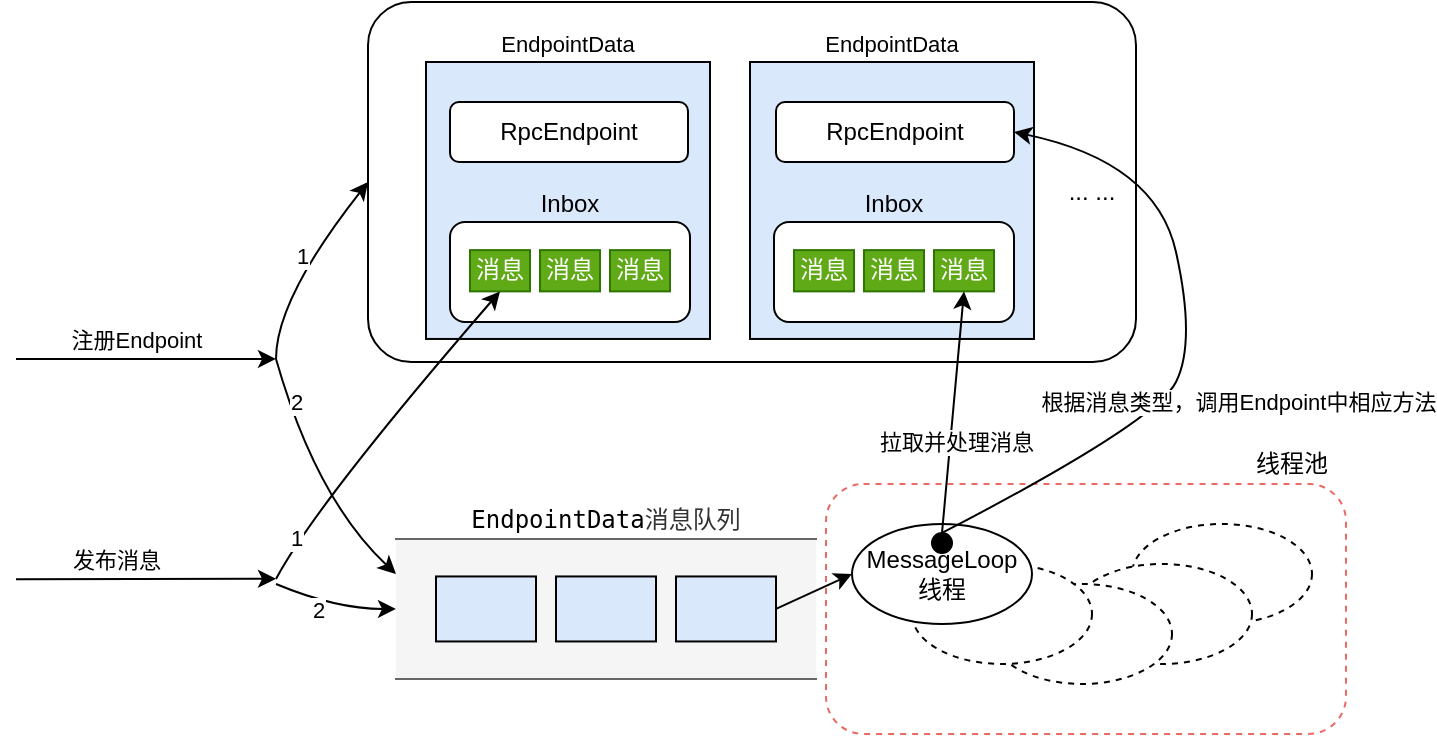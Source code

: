 <mxfile version="13.6.2" type="github">
  <diagram id="C5RBs43oDa-KdzZeNtuy" name="Page-1">
    <mxGraphModel dx="1640" dy="1621" grid="1" gridSize="10" guides="1" tooltips="1" connect="1" arrows="1" fold="1" page="1" pageScale="1" pageWidth="827" pageHeight="1169" math="0" shadow="0">
      <root>
        <mxCell id="WIyWlLk6GJQsqaUBKTNV-0" />
        <mxCell id="WIyWlLk6GJQsqaUBKTNV-1" parent="WIyWlLk6GJQsqaUBKTNV-0" />
        <mxCell id="Rbc1TjmeXXia_k8j4YUo-80" value="" style="rounded=1;whiteSpace=wrap;html=1;strokeColor=#000000;strokeWidth=1;fillColor=#ffffff;arcSize=12;" vertex="1" parent="WIyWlLk6GJQsqaUBKTNV-1">
          <mxGeometry x="-584" y="-1080" width="384" height="180" as="geometry" />
        </mxCell>
        <mxCell id="Rbc1TjmeXXia_k8j4YUo-50" value="" style="rounded=1;whiteSpace=wrap;html=1;dashed=1;fillColor=#ffffff;strokeColor=#EA6B66;strokeWidth=1;labelPosition=center;verticalLabelPosition=top;align=center;verticalAlign=bottom;" vertex="1" parent="WIyWlLk6GJQsqaUBKTNV-1">
          <mxGeometry x="-355" y="-839.02" width="260" height="125" as="geometry" />
        </mxCell>
        <mxCell id="Rbc1TjmeXXia_k8j4YUo-29" value="&lt;span style=&quot;color: rgb(0 , 0 , 0) ; background-color: rgb(255 , 255 , 255) ; font-family: &amp;#34;jetbrains mono&amp;#34; , monospace ; font-size: 9pt&quot;&gt;EndpointData&lt;/span&gt;消息队列" style="shape=partialRectangle;whiteSpace=wrap;html=1;left=0;right=0;fillColor=#f5f5f5;strokeColor=#666666;fontColor=#333333;labelPosition=center;verticalLabelPosition=top;align=center;verticalAlign=bottom;" vertex="1" parent="WIyWlLk6GJQsqaUBKTNV-1">
          <mxGeometry x="-570" y="-811.52" width="210" height="70" as="geometry" />
        </mxCell>
        <mxCell id="Rbc1TjmeXXia_k8j4YUo-32" value="" style="endArrow=classic;html=1;" edge="1" parent="WIyWlLk6GJQsqaUBKTNV-1">
          <mxGeometry width="50" height="50" relative="1" as="geometry">
            <mxPoint x="-760" y="-901.52" as="sourcePoint" />
            <mxPoint x="-630" y="-901.52" as="targetPoint" />
          </mxGeometry>
        </mxCell>
        <mxCell id="Rbc1TjmeXXia_k8j4YUo-33" value="注册Endpoint" style="edgeLabel;html=1;align=center;verticalAlign=middle;resizable=0;points=[];" vertex="1" connectable="0" parent="Rbc1TjmeXXia_k8j4YUo-32">
          <mxGeometry x="0.2" y="2" relative="1" as="geometry">
            <mxPoint x="-18.29" y="-8" as="offset" />
          </mxGeometry>
        </mxCell>
        <mxCell id="Rbc1TjmeXXia_k8j4YUo-34" value="" style="curved=1;endArrow=classic;html=1;entryX=0;entryY=0.5;entryDx=0;entryDy=0;" edge="1" parent="WIyWlLk6GJQsqaUBKTNV-1" target="Rbc1TjmeXXia_k8j4YUo-80">
          <mxGeometry width="50" height="50" relative="1" as="geometry">
            <mxPoint x="-630" y="-901.52" as="sourcePoint" />
            <mxPoint x="-560" y="-951.52" as="targetPoint" />
            <Array as="points">
              <mxPoint x="-630" y="-931.52" />
            </Array>
          </mxGeometry>
        </mxCell>
        <mxCell id="Rbc1TjmeXXia_k8j4YUo-37" value="1" style="edgeLabel;html=1;align=center;verticalAlign=middle;resizable=0;points=[];" vertex="1" connectable="0" parent="Rbc1TjmeXXia_k8j4YUo-34">
          <mxGeometry x="0.37" y="-5" relative="1" as="geometry">
            <mxPoint x="-16.93" y="7.3" as="offset" />
          </mxGeometry>
        </mxCell>
        <mxCell id="Rbc1TjmeXXia_k8j4YUo-36" value="" style="curved=1;endArrow=classic;html=1;entryX=0;entryY=0.25;entryDx=0;entryDy=0;" edge="1" parent="WIyWlLk6GJQsqaUBKTNV-1" target="Rbc1TjmeXXia_k8j4YUo-29">
          <mxGeometry width="50" height="50" relative="1" as="geometry">
            <mxPoint x="-630" y="-901.52" as="sourcePoint" />
            <mxPoint x="-470" y="-881.52" as="targetPoint" />
            <Array as="points">
              <mxPoint x="-610" y="-831.52" />
            </Array>
          </mxGeometry>
        </mxCell>
        <mxCell id="Rbc1TjmeXXia_k8j4YUo-38" value="2" style="edgeLabel;html=1;align=center;verticalAlign=middle;resizable=0;points=[];" vertex="1" connectable="0" parent="Rbc1TjmeXXia_k8j4YUo-36">
          <mxGeometry x="0.152" y="3" relative="1" as="geometry">
            <mxPoint x="-12.44" y="-46.66" as="offset" />
          </mxGeometry>
        </mxCell>
        <mxCell id="Rbc1TjmeXXia_k8j4YUo-39" value="" style="endArrow=classic;html=1;" edge="1" parent="WIyWlLk6GJQsqaUBKTNV-1">
          <mxGeometry width="50" height="50" relative="1" as="geometry">
            <mxPoint x="-760" y="-791.43" as="sourcePoint" />
            <mxPoint x="-630" y="-791.6" as="targetPoint" />
          </mxGeometry>
        </mxCell>
        <mxCell id="Rbc1TjmeXXia_k8j4YUo-40" value="发布消息" style="edgeLabel;html=1;align=center;verticalAlign=middle;resizable=0;points=[];" vertex="1" connectable="0" parent="Rbc1TjmeXXia_k8j4YUo-39">
          <mxGeometry x="0.2" y="2" relative="1" as="geometry">
            <mxPoint x="-28.33" y="-8.14" as="offset" />
          </mxGeometry>
        </mxCell>
        <mxCell id="Rbc1TjmeXXia_k8j4YUo-44" value="" style="ellipse;whiteSpace=wrap;html=1;dashed=1;" vertex="1" parent="WIyWlLk6GJQsqaUBKTNV-1">
          <mxGeometry x="-202" y="-819.02" width="90" height="50" as="geometry" />
        </mxCell>
        <mxCell id="Rbc1TjmeXXia_k8j4YUo-47" value="" style="ellipse;whiteSpace=wrap;html=1;dashed=1;" vertex="1" parent="WIyWlLk6GJQsqaUBKTNV-1">
          <mxGeometry x="-232" y="-799.02" width="90" height="50" as="geometry" />
        </mxCell>
        <mxCell id="Rbc1TjmeXXia_k8j4YUo-48" value="" style="ellipse;whiteSpace=wrap;html=1;dashed=1;" vertex="1" parent="WIyWlLk6GJQsqaUBKTNV-1">
          <mxGeometry x="-272" y="-789.02" width="90" height="50" as="geometry" />
        </mxCell>
        <mxCell id="Rbc1TjmeXXia_k8j4YUo-49" value="" style="ellipse;whiteSpace=wrap;html=1;dashed=1;" vertex="1" parent="WIyWlLk6GJQsqaUBKTNV-1">
          <mxGeometry x="-312" y="-799.02" width="90" height="50" as="geometry" />
        </mxCell>
        <mxCell id="Rbc1TjmeXXia_k8j4YUo-43" value="MessageLoop&lt;br&gt;线程" style="ellipse;whiteSpace=wrap;html=1;" vertex="1" parent="WIyWlLk6GJQsqaUBKTNV-1">
          <mxGeometry x="-342" y="-819.02" width="90" height="50" as="geometry" />
        </mxCell>
        <mxCell id="Rbc1TjmeXXia_k8j4YUo-62" value="" style="rounded=0;whiteSpace=wrap;html=1;strokeWidth=1;fillColor=#dae8fc;" vertex="1" parent="WIyWlLk6GJQsqaUBKTNV-1">
          <mxGeometry x="-550" y="-792.77" width="50" height="32.5" as="geometry" />
        </mxCell>
        <mxCell id="Rbc1TjmeXXia_k8j4YUo-63" value="" style="rounded=0;whiteSpace=wrap;html=1;strokeWidth=1;fillColor=#dae8fc;" vertex="1" parent="WIyWlLk6GJQsqaUBKTNV-1">
          <mxGeometry x="-490" y="-792.77" width="50" height="32.5" as="geometry" />
        </mxCell>
        <mxCell id="Rbc1TjmeXXia_k8j4YUo-64" value="" style="rounded=0;whiteSpace=wrap;html=1;strokeWidth=1;fillColor=#dae8fc;" vertex="1" parent="WIyWlLk6GJQsqaUBKTNV-1">
          <mxGeometry x="-430" y="-792.77" width="50" height="32.5" as="geometry" />
        </mxCell>
        <mxCell id="Rbc1TjmeXXia_k8j4YUo-65" value="" style="endArrow=classic;html=1;entryX=0;entryY=0.5;entryDx=0;entryDy=0;exitX=1;exitY=0.5;exitDx=0;exitDy=0;" edge="1" parent="WIyWlLk6GJQsqaUBKTNV-1" source="Rbc1TjmeXXia_k8j4YUo-64" target="Rbc1TjmeXXia_k8j4YUo-43">
          <mxGeometry width="50" height="50" relative="1" as="geometry">
            <mxPoint x="-370" y="-769.02" as="sourcePoint" />
            <mxPoint x="-320" y="-819.02" as="targetPoint" />
          </mxGeometry>
        </mxCell>
        <mxCell id="Rbc1TjmeXXia_k8j4YUo-66" value="&lt;span style=&quot;font-size: 11px ; background-color: rgb(255 , 255 , 255)&quot;&gt;EndpointData&lt;/span&gt;" style="rounded=0;whiteSpace=wrap;html=1;strokeWidth=1;fillColor=#dae8fc;labelPosition=center;verticalLabelPosition=top;align=center;verticalAlign=bottom;" vertex="1" parent="WIyWlLk6GJQsqaUBKTNV-1">
          <mxGeometry x="-555" y="-1050" width="142" height="138.48" as="geometry" />
        </mxCell>
        <mxCell id="Rbc1TjmeXXia_k8j4YUo-69" value="Inbox" style="rounded=1;whiteSpace=wrap;html=1;strokeColor=#000000;strokeWidth=1;fillColor=#ffffff;labelPosition=center;verticalLabelPosition=top;align=center;verticalAlign=bottom;" vertex="1" parent="WIyWlLk6GJQsqaUBKTNV-1">
          <mxGeometry x="-543" y="-970" width="120" height="50" as="geometry" />
        </mxCell>
        <mxCell id="Rbc1TjmeXXia_k8j4YUo-72" value="消息" style="rounded=0;whiteSpace=wrap;html=1;strokeColor=#2D7600;strokeWidth=1;fillColor=#60a917;fontColor=#ffffff;" vertex="1" parent="WIyWlLk6GJQsqaUBKTNV-1">
          <mxGeometry x="-533" y="-955.94" width="30" height="20.63" as="geometry" />
        </mxCell>
        <mxCell id="Rbc1TjmeXXia_k8j4YUo-73" value="消息" style="rounded=0;whiteSpace=wrap;html=1;strokeColor=#2D7600;strokeWidth=1;fillColor=#60a917;fontColor=#ffffff;" vertex="1" parent="WIyWlLk6GJQsqaUBKTNV-1">
          <mxGeometry x="-498" y="-955.94" width="30" height="20.63" as="geometry" />
        </mxCell>
        <mxCell id="Rbc1TjmeXXia_k8j4YUo-74" value="消息" style="rounded=0;whiteSpace=wrap;html=1;strokeColor=#2D7600;strokeWidth=1;fillColor=#60a917;fontColor=#ffffff;" vertex="1" parent="WIyWlLk6GJQsqaUBKTNV-1">
          <mxGeometry x="-463" y="-955.94" width="30" height="20.63" as="geometry" />
        </mxCell>
        <mxCell id="Rbc1TjmeXXia_k8j4YUo-75" value="&lt;span style=&quot;font-size: 11px ; background-color: rgb(255 , 255 , 255)&quot;&gt;EndpointData&lt;/span&gt;" style="rounded=0;whiteSpace=wrap;html=1;strokeWidth=1;fillColor=#dae8fc;labelPosition=center;verticalLabelPosition=top;align=center;verticalAlign=bottom;" vertex="1" parent="WIyWlLk6GJQsqaUBKTNV-1">
          <mxGeometry x="-393" y="-1050" width="142" height="138.48" as="geometry" />
        </mxCell>
        <mxCell id="Rbc1TjmeXXia_k8j4YUo-76" value="Inbox" style="rounded=1;whiteSpace=wrap;html=1;strokeColor=#000000;strokeWidth=1;fillColor=#ffffff;labelPosition=center;verticalLabelPosition=top;align=center;verticalAlign=bottom;" vertex="1" parent="WIyWlLk6GJQsqaUBKTNV-1">
          <mxGeometry x="-381" y="-970" width="120" height="50" as="geometry" />
        </mxCell>
        <mxCell id="Rbc1TjmeXXia_k8j4YUo-77" value="消息" style="rounded=0;whiteSpace=wrap;html=1;strokeColor=#2D7600;strokeWidth=1;fillColor=#60a917;fontColor=#ffffff;" vertex="1" parent="WIyWlLk6GJQsqaUBKTNV-1">
          <mxGeometry x="-371" y="-955.94" width="30" height="20.63" as="geometry" />
        </mxCell>
        <mxCell id="Rbc1TjmeXXia_k8j4YUo-78" value="消息" style="rounded=0;whiteSpace=wrap;html=1;strokeColor=#2D7600;strokeWidth=1;fillColor=#60a917;fontColor=#ffffff;" vertex="1" parent="WIyWlLk6GJQsqaUBKTNV-1">
          <mxGeometry x="-336" y="-955.94" width="30" height="20.63" as="geometry" />
        </mxCell>
        <mxCell id="Rbc1TjmeXXia_k8j4YUo-79" value="消息" style="rounded=0;whiteSpace=wrap;html=1;strokeColor=#2D7600;strokeWidth=1;fillColor=#60a917;fontColor=#ffffff;" vertex="1" parent="WIyWlLk6GJQsqaUBKTNV-1">
          <mxGeometry x="-301" y="-955.94" width="30" height="20.63" as="geometry" />
        </mxCell>
        <mxCell id="Rbc1TjmeXXia_k8j4YUo-82" value="... ..." style="text;html=1;strokeColor=none;fillColor=none;align=center;verticalAlign=middle;whiteSpace=wrap;rounded=0;" vertex="1" parent="WIyWlLk6GJQsqaUBKTNV-1">
          <mxGeometry x="-242" y="-995" width="40" height="20" as="geometry" />
        </mxCell>
        <mxCell id="Rbc1TjmeXXia_k8j4YUo-83" value="" style="curved=1;endArrow=classic;html=1;entryX=0.5;entryY=1;entryDx=0;entryDy=0;" edge="1" parent="WIyWlLk6GJQsqaUBKTNV-1" target="Rbc1TjmeXXia_k8j4YUo-72">
          <mxGeometry width="50" height="50" relative="1" as="geometry">
            <mxPoint x="-630" y="-791.52" as="sourcePoint" />
            <mxPoint x="-584" y="-887.5" as="targetPoint" />
            <Array as="points">
              <mxPoint x="-610" y="-829.02" />
            </Array>
          </mxGeometry>
        </mxCell>
        <mxCell id="Rbc1TjmeXXia_k8j4YUo-84" value="1" style="edgeLabel;html=1;align=center;verticalAlign=middle;resizable=0;points=[];" vertex="1" connectable="0" parent="Rbc1TjmeXXia_k8j4YUo-83">
          <mxGeometry x="0.37" y="-5" relative="1" as="geometry">
            <mxPoint x="-68.17" y="76.28" as="offset" />
          </mxGeometry>
        </mxCell>
        <mxCell id="Rbc1TjmeXXia_k8j4YUo-85" value="" style="curved=1;endArrow=classic;html=1;entryX=0;entryY=0.5;entryDx=0;entryDy=0;" edge="1" parent="WIyWlLk6GJQsqaUBKTNV-1" target="Rbc1TjmeXXia_k8j4YUo-29">
          <mxGeometry width="50" height="50" relative="1" as="geometry">
            <mxPoint x="-630" y="-789.02" as="sourcePoint" />
            <mxPoint x="-570" y="-681.52" as="targetPoint" />
            <Array as="points">
              <mxPoint x="-600" y="-776.52" />
            </Array>
          </mxGeometry>
        </mxCell>
        <mxCell id="Rbc1TjmeXXia_k8j4YUo-86" value="2" style="edgeLabel;html=1;align=center;verticalAlign=middle;resizable=0;points=[];" vertex="1" connectable="0" parent="Rbc1TjmeXXia_k8j4YUo-85">
          <mxGeometry x="0.152" y="3" relative="1" as="geometry">
            <mxPoint x="-12.44" y="3" as="offset" />
          </mxGeometry>
        </mxCell>
        <mxCell id="Rbc1TjmeXXia_k8j4YUo-87" value="拉取并处理消息" style="endArrow=classic;html=1;entryX=0.5;entryY=1;entryDx=0;entryDy=0;exitX=0.5;exitY=0;exitDx=0;exitDy=0;" edge="1" parent="WIyWlLk6GJQsqaUBKTNV-1" source="Rbc1TjmeXXia_k8j4YUo-95" target="Rbc1TjmeXXia_k8j4YUo-79">
          <mxGeometry x="-0.243" y="-3" width="50" height="50" relative="1" as="geometry">
            <mxPoint x="-302" y="-811.52" as="sourcePoint" />
            <mxPoint x="-252" y="-861.52" as="targetPoint" />
            <mxPoint as="offset" />
          </mxGeometry>
        </mxCell>
        <mxCell id="Rbc1TjmeXXia_k8j4YUo-89" value="线程池" style="text;html=1;strokeColor=none;fillColor=none;align=center;verticalAlign=middle;whiteSpace=wrap;rounded=0;" vertex="1" parent="WIyWlLk6GJQsqaUBKTNV-1">
          <mxGeometry x="-142" y="-859.02" width="40" height="20" as="geometry" />
        </mxCell>
        <mxCell id="Rbc1TjmeXXia_k8j4YUo-91" value="RpcEndpoint" style="rounded=1;whiteSpace=wrap;html=1;strokeColor=#000000;strokeWidth=1;fillColor=#ffffff;" vertex="1" parent="WIyWlLk6GJQsqaUBKTNV-1">
          <mxGeometry x="-543" y="-1030" width="119" height="30" as="geometry" />
        </mxCell>
        <mxCell id="Rbc1TjmeXXia_k8j4YUo-92" value="RpcEndpoint" style="rounded=1;whiteSpace=wrap;html=1;strokeColor=#000000;strokeWidth=1;fillColor=#ffffff;" vertex="1" parent="WIyWlLk6GJQsqaUBKTNV-1">
          <mxGeometry x="-380" y="-1030" width="119" height="30" as="geometry" />
        </mxCell>
        <mxCell id="Rbc1TjmeXXia_k8j4YUo-94" value="" style="curved=1;endArrow=classic;html=1;exitX=0.5;exitY=0;exitDx=0;exitDy=0;entryX=1;entryY=0.5;entryDx=0;entryDy=0;" edge="1" parent="WIyWlLk6GJQsqaUBKTNV-1" source="Rbc1TjmeXXia_k8j4YUo-95" target="Rbc1TjmeXXia_k8j4YUo-92">
          <mxGeometry width="50" height="50" relative="1" as="geometry">
            <mxPoint x="-162" y="-850" as="sourcePoint" />
            <mxPoint x="-112" y="-900" as="targetPoint" />
            <Array as="points">
              <mxPoint x="-190" y="-870" />
              <mxPoint x="-170" y="-910" />
              <mxPoint x="-190" y="-1000" />
            </Array>
          </mxGeometry>
        </mxCell>
        <mxCell id="Rbc1TjmeXXia_k8j4YUo-96" value="根据消息类型，调用Endpoint中相应方法" style="edgeLabel;html=1;align=center;verticalAlign=middle;resizable=0;points=[];" vertex="1" connectable="0" parent="Rbc1TjmeXXia_k8j4YUo-94">
          <mxGeometry x="-0.377" y="4" relative="1" as="geometry">
            <mxPoint x="57.85" y="-14.75" as="offset" />
          </mxGeometry>
        </mxCell>
        <mxCell id="Rbc1TjmeXXia_k8j4YUo-95" value="" style="ellipse;whiteSpace=wrap;html=1;aspect=fixed;strokeColor=#000000;strokeWidth=1;fillColor=#000000;" vertex="1" parent="WIyWlLk6GJQsqaUBKTNV-1">
          <mxGeometry x="-302" y="-814.52" width="10" height="10" as="geometry" />
        </mxCell>
      </root>
    </mxGraphModel>
  </diagram>
</mxfile>
